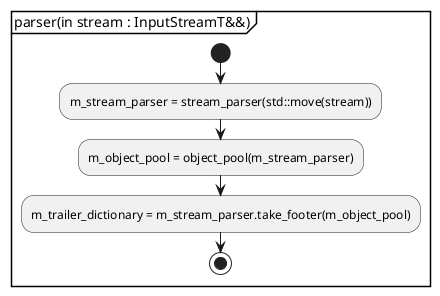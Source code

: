 @startuml parser
partition "parser(in stream : InputStreamT&&)" {
start
	:m_stream_parser = stream_parser(std::move(stream));
	:m_object_pool = object_pool(m_stream_parser);
	:m_trailer_dictionary = m_stream_parser.take_footer(m_object_pool);
stop
}
@enduml

